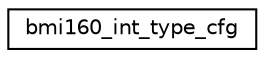 digraph "Graphical Class Hierarchy"
{
  edge [fontname="Helvetica",fontsize="10",labelfontname="Helvetica",labelfontsize="10"];
  node [fontname="Helvetica",fontsize="10",shape=record];
  rankdir="LR";
  Node1 [label="bmi160_int_type_cfg",height=0.2,width=0.4,color="black", fillcolor="white", style="filled",URL="$unionbmi160__int__type__cfg.html"];
}

